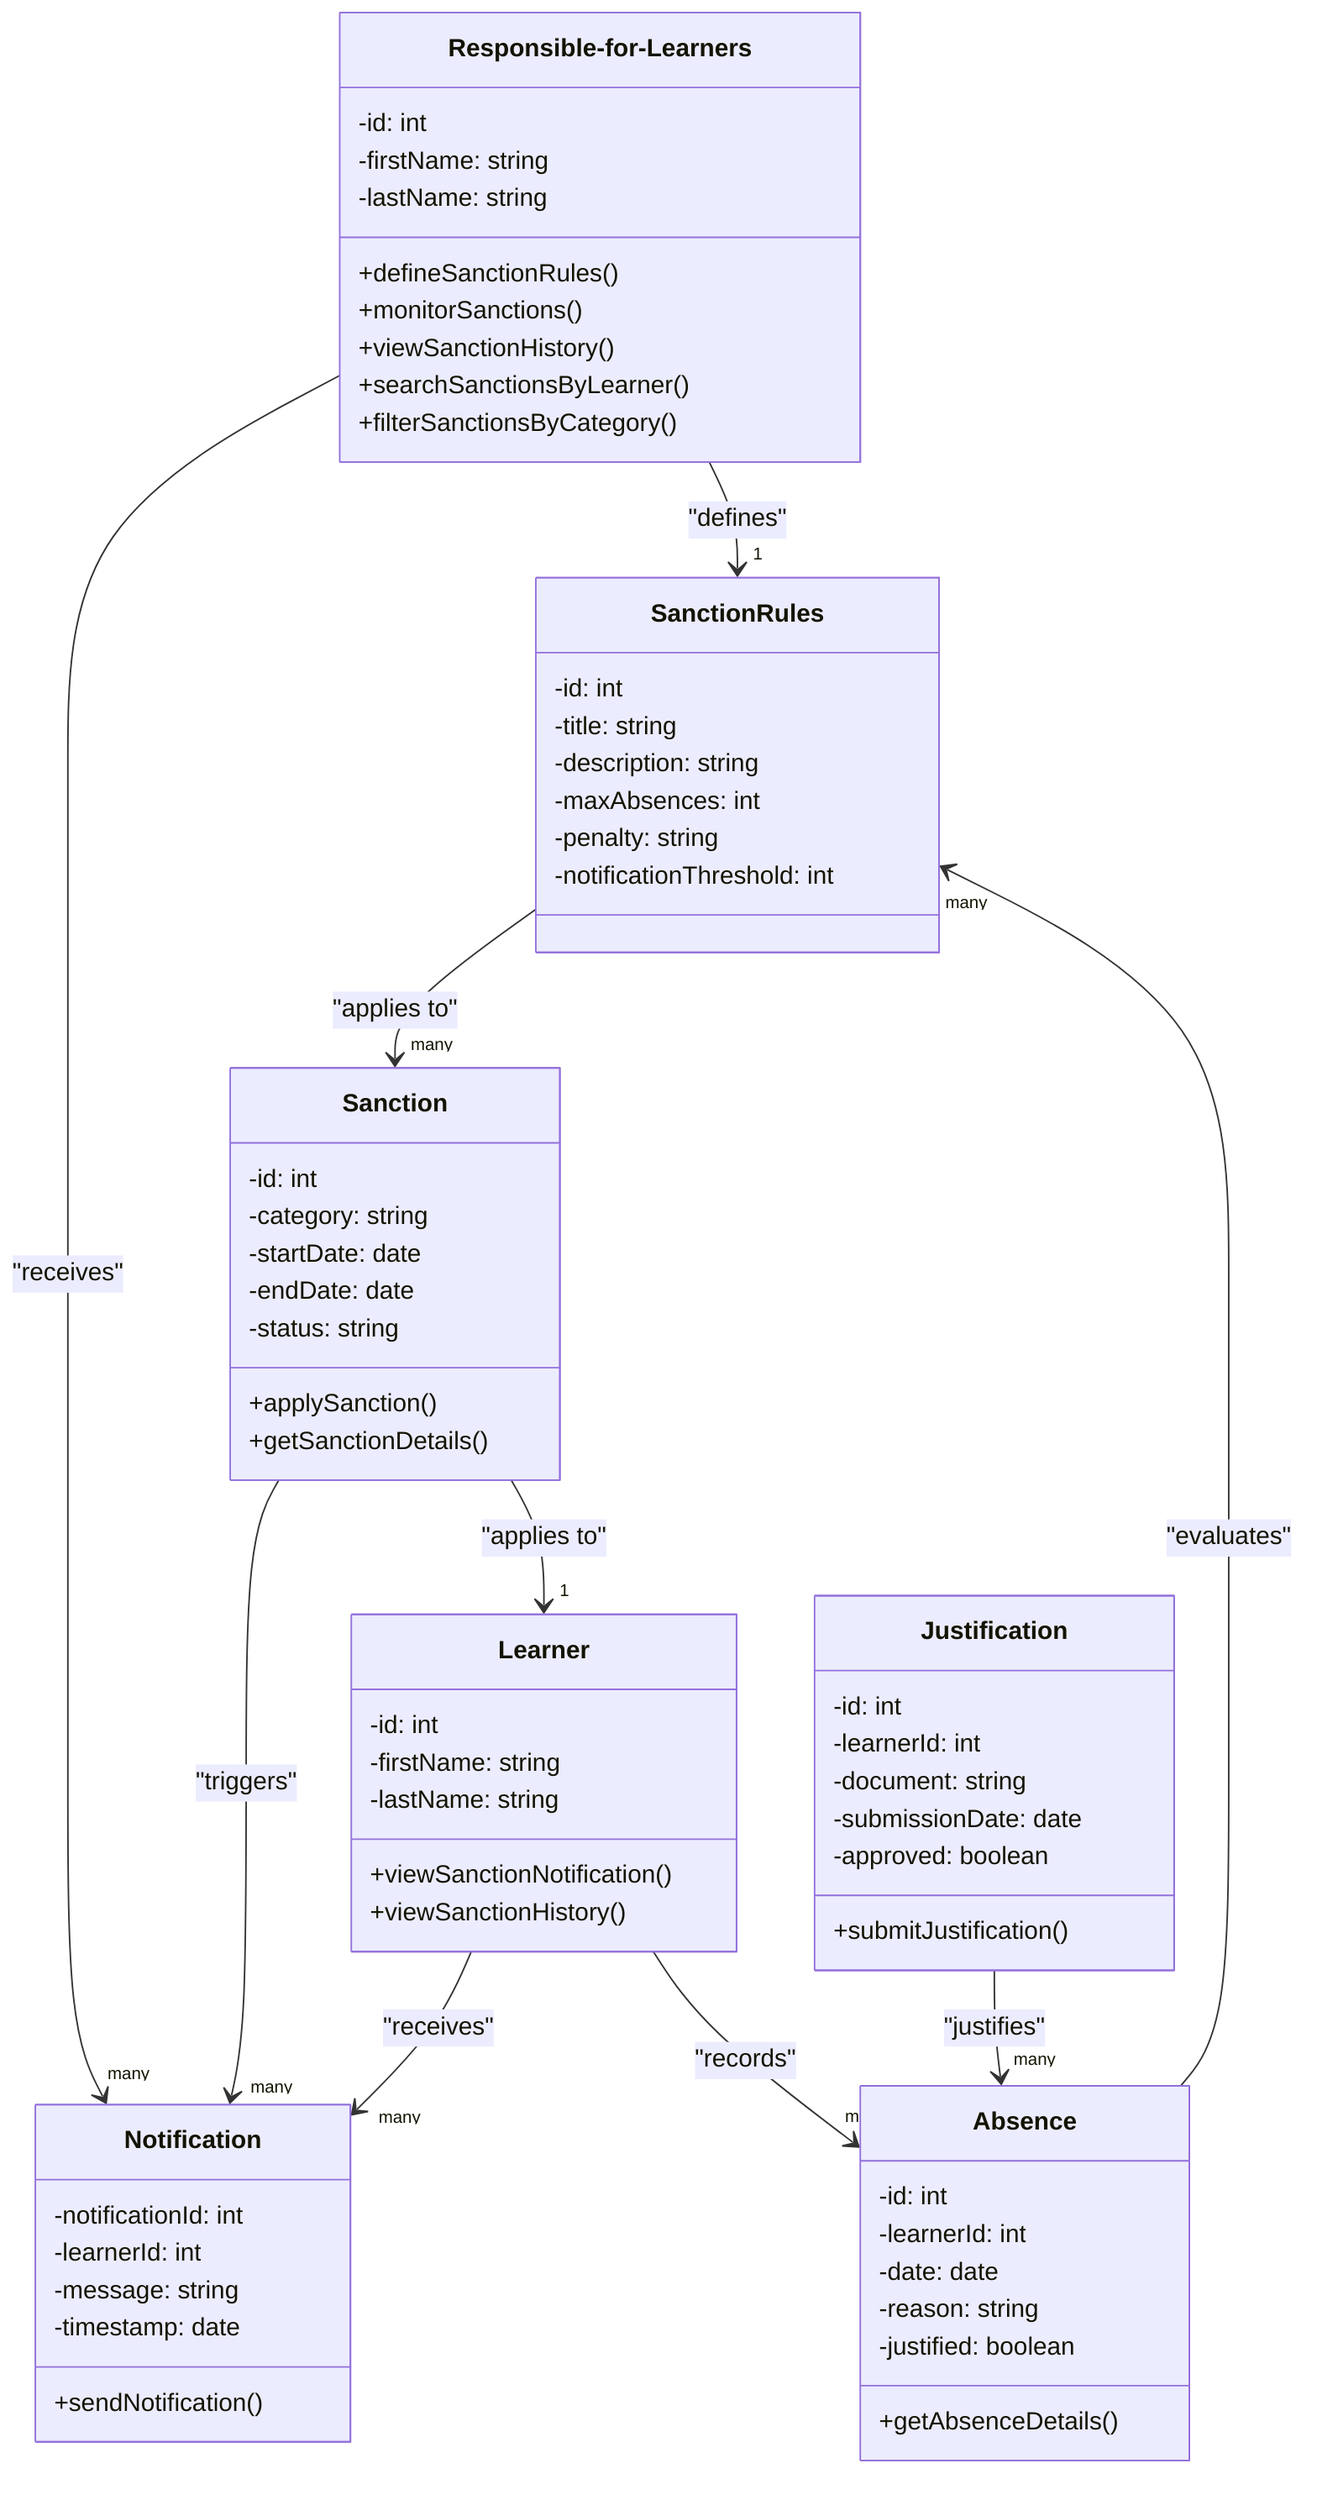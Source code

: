 classDiagram

class SanctionRules {
    -id: int
    -title: string
    -description: string
    -maxAbsences: int
    -penalty: string
    -notificationThreshold: int
}

class Learner {
    -id: int
    -firstName: string
    -lastName: string
    +viewSanctionNotification()
    +viewSanctionHistory()
}

class Sanction {
    -id: int
    -category: string
    -startDate: date
    -endDate: date
    -status: string
    +applySanction()
    +getSanctionDetails()
}

class Absence {
    -id: int
    -learnerId: int
    -date: date
    -reason: string
    -justified: boolean
    +getAbsenceDetails()
}

class Justification {
    -id: int
    -learnerId: int
    -document: string
    -submissionDate: date
    -approved: boolean
    +submitJustification()
}

class Notification {
    -notificationId: int
    -learnerId: int
    -message: string
    -timestamp: date
    +sendNotification()
}

class Responsible-for-Learners {
    -id: int
    -firstName: string
    -lastName: string
    +defineSanctionRules()
    +monitorSanctions()
    +viewSanctionHistory()
    +searchSanctionsByLearner()
    +filterSanctionsByCategory()
}

    Responsible-for-Learners --> "many" Notification : "receives"
    Responsible-for-Learners --> "1" SanctionRules : "defines"
    SanctionRules --> "many" Sanction : "applies to"
    Absence --> "many" SanctionRules : "evaluates"
    Sanction --> "many" Notification : "triggers"
    Learner --> "many" Notification : "receives"
    Learner --> "many" Absence : "records"
    Justification --> "many" Absence : "justifies"
    Sanction --> "1" Learner : "applies to"